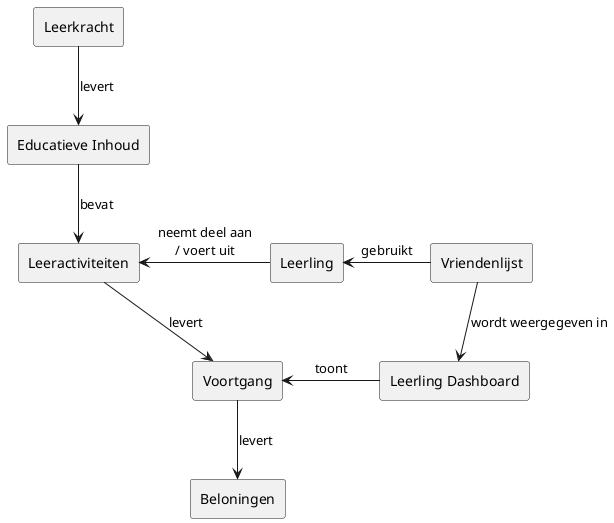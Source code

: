 @startuml

rectangle Leerling
rectangle Leerkracht
rectangle EducatieveInhoud as "Educatieve Inhoud"
' rectangle Collectie
' rectangle Hoofdstukken
rectangle Leeractiviteiten
rectangle Voortgang
rectangle Beloningen
rectangle SocialeInteractie as "Vriendenlijst"
rectangle LeerlingDashboard as "Leerling Dashboard"

Leerkracht -down-> EducatieveInhoud : levert
' EducatieveInhoud -down-> Collectie : bestaat uit
' Collectie -right-> Hoofdstukken : omvat
' Hoofdstukken -down-> Leeractiviteiten : bevat
EducatieveInhoud -down-> Leeractiviteiten : bevat

Leerling -left-> Leeractiviteiten : "neemt deel aan\n/ voert uit"
Leeractiviteiten -down-> Voortgang : levert
Voortgang -down-> Beloningen : levert
LeerlingDashboard -left-> Voortgang : toont
SocialeInteractie -down-> LeerlingDashboard : wordt weergegeven in
SocialeInteractie -left-> Leerling : gebruikt
' Leerling -down-> Voortgang : toont
' Leerling -down-> Beloningen : ontvangt
' Leerling -down-> SocialeInteractie : gebruikt
' Voortgang -left-> LeerlingDashboard : wordt weergegeven in
' Beloningen -right-> LeerlingDashboard : wordt weergegeven in
' SocialeInteractie -right-> LeerlingDashboard : wordt weergegeven in

@enduml

